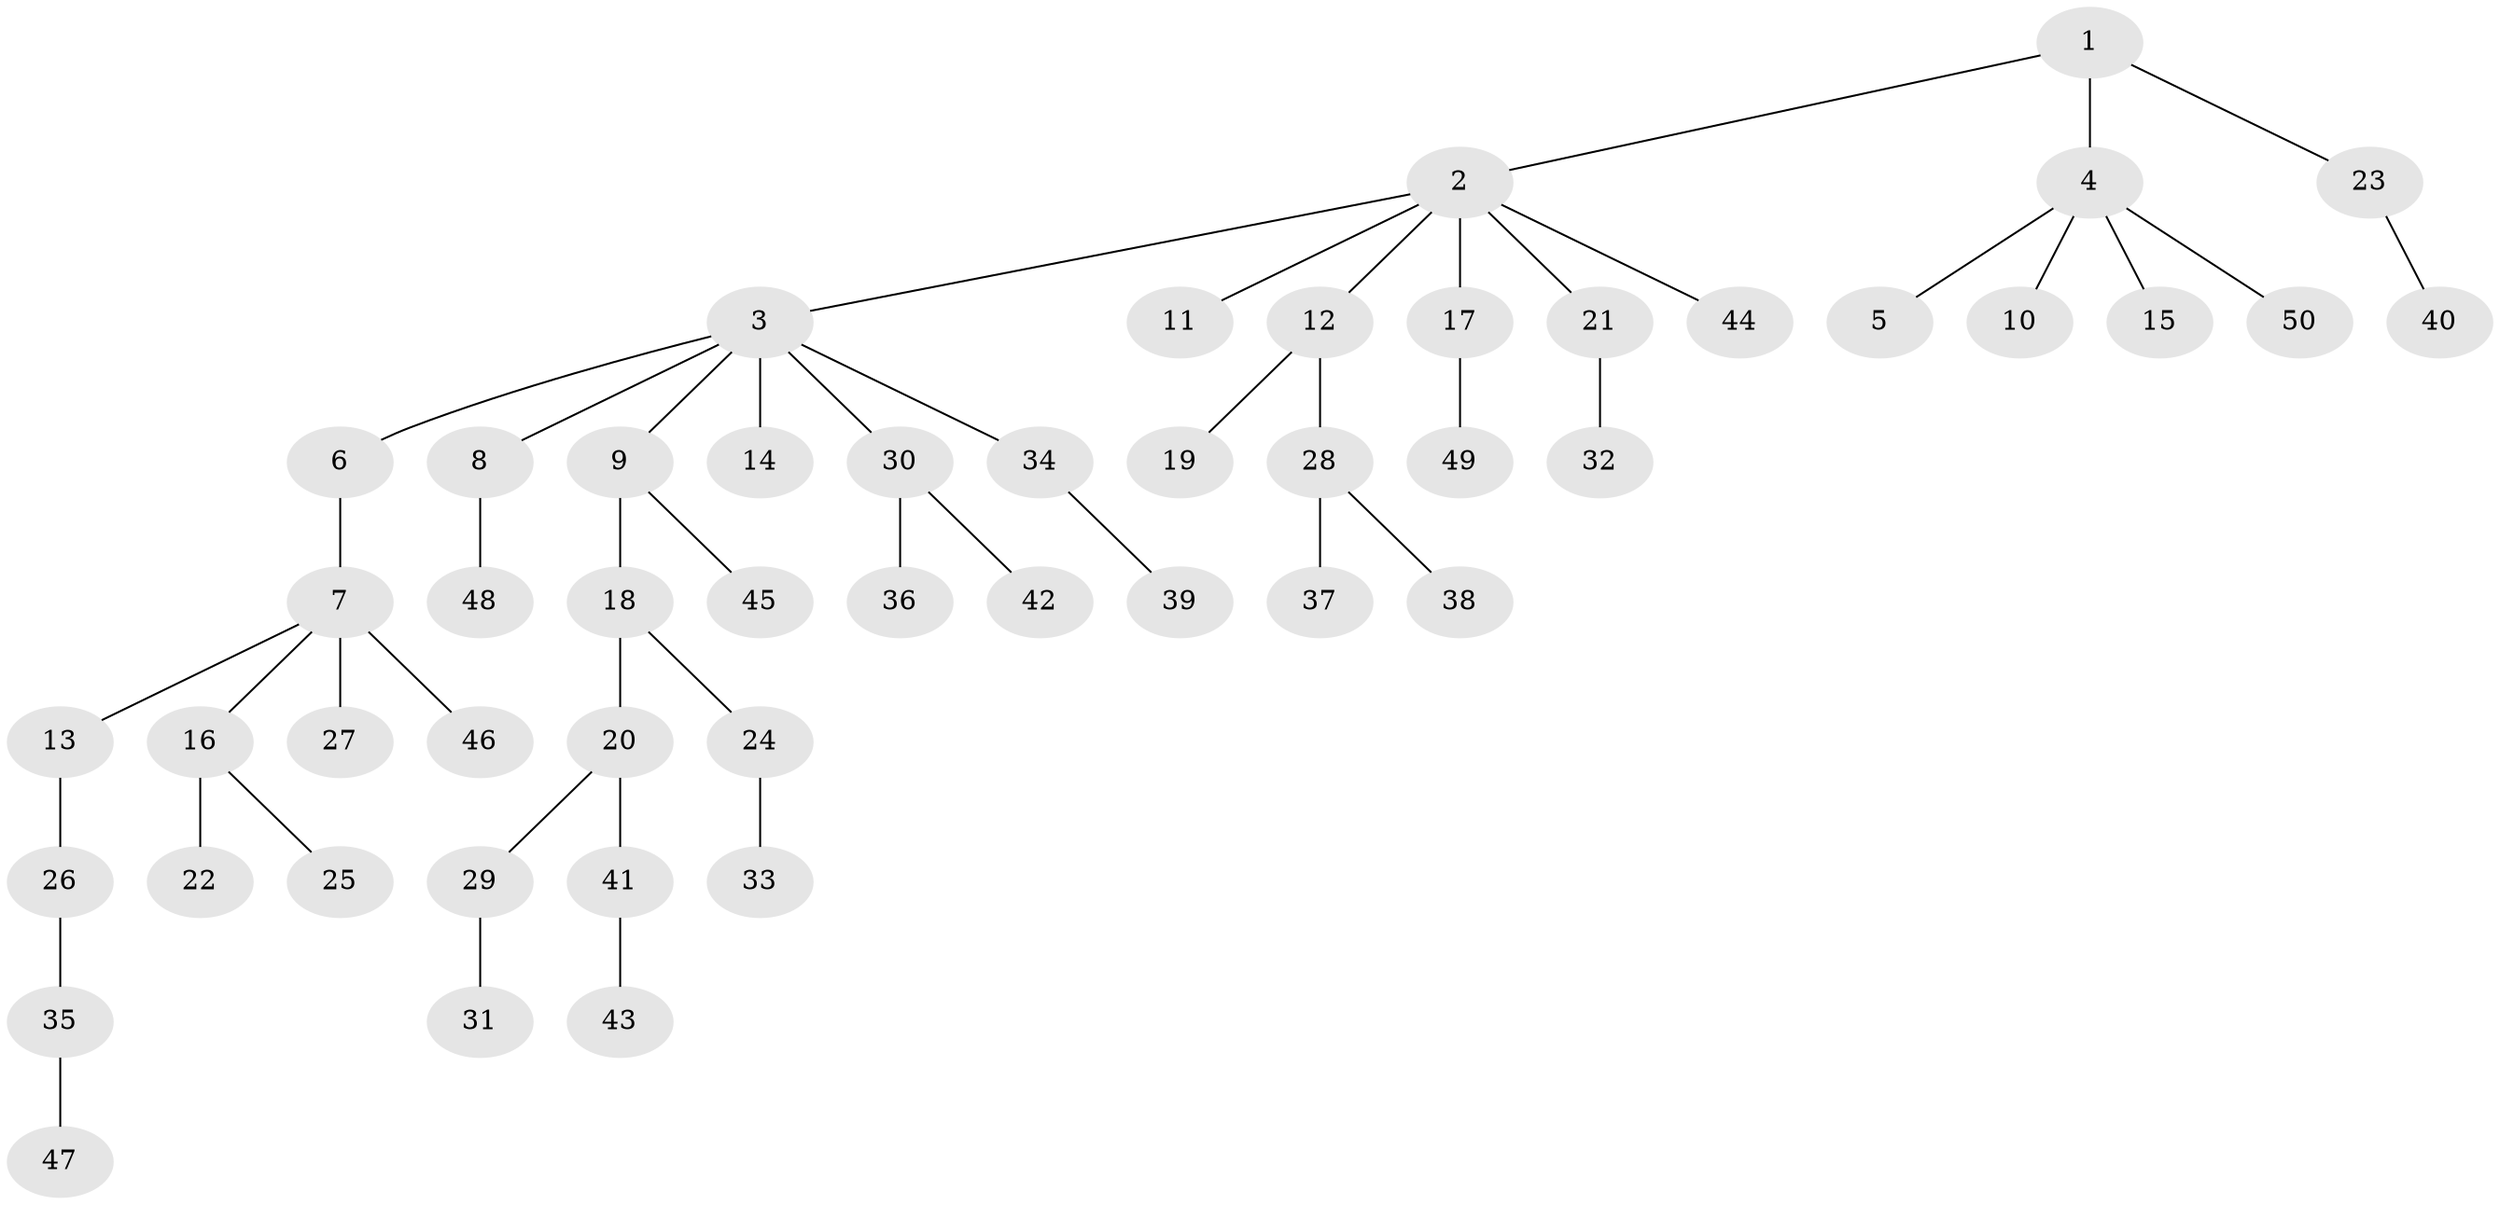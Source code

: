 // coarse degree distribution, {3: 0.08571428571428572, 6: 0.02857142857142857, 8: 0.02857142857142857, 4: 0.02857142857142857, 5: 0.02857142857142857, 2: 0.22857142857142856, 1: 0.5714285714285714}
// Generated by graph-tools (version 1.1) at 2025/52/02/27/25 19:52:11]
// undirected, 50 vertices, 49 edges
graph export_dot {
graph [start="1"]
  node [color=gray90,style=filled];
  1;
  2;
  3;
  4;
  5;
  6;
  7;
  8;
  9;
  10;
  11;
  12;
  13;
  14;
  15;
  16;
  17;
  18;
  19;
  20;
  21;
  22;
  23;
  24;
  25;
  26;
  27;
  28;
  29;
  30;
  31;
  32;
  33;
  34;
  35;
  36;
  37;
  38;
  39;
  40;
  41;
  42;
  43;
  44;
  45;
  46;
  47;
  48;
  49;
  50;
  1 -- 2;
  1 -- 4;
  1 -- 23;
  2 -- 3;
  2 -- 11;
  2 -- 12;
  2 -- 17;
  2 -- 21;
  2 -- 44;
  3 -- 6;
  3 -- 8;
  3 -- 9;
  3 -- 14;
  3 -- 30;
  3 -- 34;
  4 -- 5;
  4 -- 10;
  4 -- 15;
  4 -- 50;
  6 -- 7;
  7 -- 13;
  7 -- 16;
  7 -- 27;
  7 -- 46;
  8 -- 48;
  9 -- 18;
  9 -- 45;
  12 -- 19;
  12 -- 28;
  13 -- 26;
  16 -- 22;
  16 -- 25;
  17 -- 49;
  18 -- 20;
  18 -- 24;
  20 -- 29;
  20 -- 41;
  21 -- 32;
  23 -- 40;
  24 -- 33;
  26 -- 35;
  28 -- 37;
  28 -- 38;
  29 -- 31;
  30 -- 36;
  30 -- 42;
  34 -- 39;
  35 -- 47;
  41 -- 43;
}

